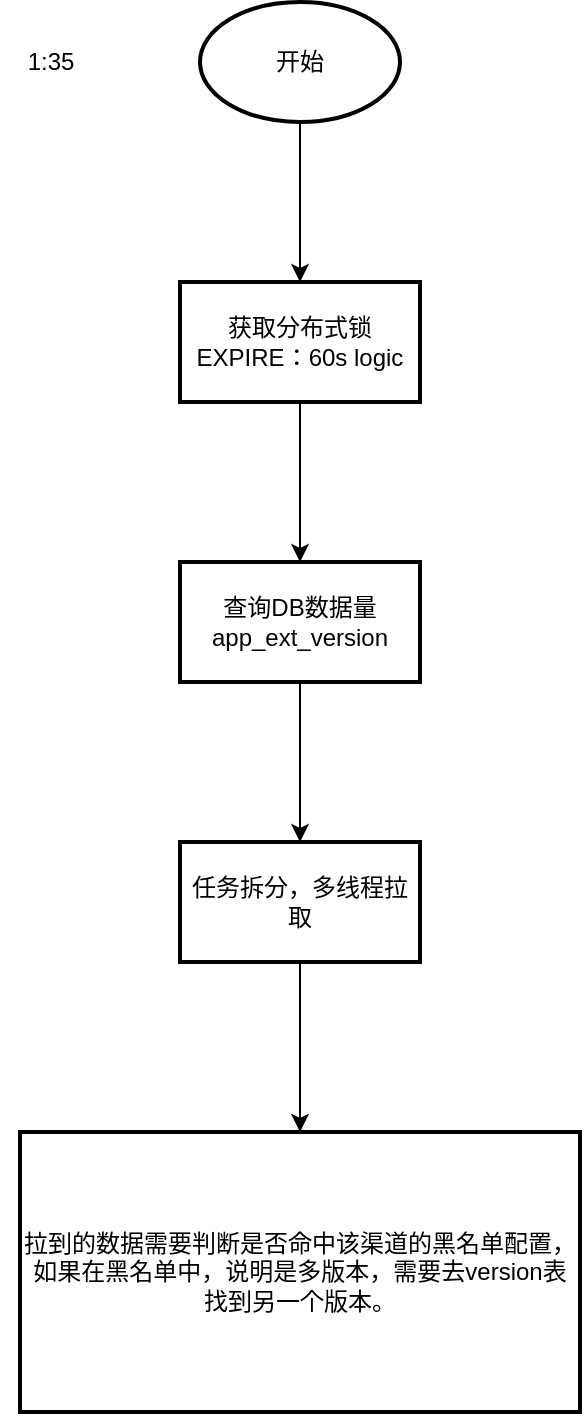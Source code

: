 <mxfile version="22.1.11" type="github">
  <diagram name="第 1 页" id="pFkgPFDs2E5yCrljTB45">
    <mxGraphModel dx="1050" dy="542" grid="1" gridSize="10" guides="1" tooltips="1" connect="1" arrows="1" fold="1" page="1" pageScale="1" pageWidth="827" pageHeight="1169" math="0" shadow="0">
      <root>
        <mxCell id="0" />
        <mxCell id="1" parent="0" />
        <mxCell id="l9A2zFB6rQt8aX-BpQNS-5" value="" style="edgeStyle=orthogonalEdgeStyle;rounded=0;orthogonalLoop=1;jettySize=auto;html=1;" edge="1" parent="1" source="l9A2zFB6rQt8aX-BpQNS-2" target="l9A2zFB6rQt8aX-BpQNS-4">
          <mxGeometry relative="1" as="geometry" />
        </mxCell>
        <mxCell id="l9A2zFB6rQt8aX-BpQNS-2" value="开始" style="strokeWidth=2;html=1;shape=mxgraph.flowchart.start_1;whiteSpace=wrap;" vertex="1" parent="1">
          <mxGeometry x="370" y="20" width="100" height="60" as="geometry" />
        </mxCell>
        <mxCell id="l9A2zFB6rQt8aX-BpQNS-3" value="1:35" style="text;html=1;align=center;verticalAlign=middle;resizable=0;points=[];autosize=1;strokeColor=none;fillColor=none;" vertex="1" parent="1">
          <mxGeometry x="270" y="35" width="50" height="30" as="geometry" />
        </mxCell>
        <mxCell id="l9A2zFB6rQt8aX-BpQNS-7" value="" style="edgeStyle=orthogonalEdgeStyle;rounded=0;orthogonalLoop=1;jettySize=auto;html=1;" edge="1" parent="1" source="l9A2zFB6rQt8aX-BpQNS-4" target="l9A2zFB6rQt8aX-BpQNS-6">
          <mxGeometry relative="1" as="geometry" />
        </mxCell>
        <mxCell id="l9A2zFB6rQt8aX-BpQNS-4" value="获取分布式锁&lt;br&gt;EXPIRE：60s logic" style="whiteSpace=wrap;html=1;strokeWidth=2;" vertex="1" parent="1">
          <mxGeometry x="360" y="160" width="120" height="60" as="geometry" />
        </mxCell>
        <mxCell id="l9A2zFB6rQt8aX-BpQNS-9" value="" style="edgeStyle=orthogonalEdgeStyle;rounded=0;orthogonalLoop=1;jettySize=auto;html=1;" edge="1" parent="1" source="l9A2zFB6rQt8aX-BpQNS-6" target="l9A2zFB6rQt8aX-BpQNS-8">
          <mxGeometry relative="1" as="geometry" />
        </mxCell>
        <mxCell id="l9A2zFB6rQt8aX-BpQNS-6" value="查询DB数据量&lt;br&gt;app_ext_version" style="whiteSpace=wrap;html=1;strokeWidth=2;" vertex="1" parent="1">
          <mxGeometry x="360" y="300" width="120" height="60" as="geometry" />
        </mxCell>
        <mxCell id="l9A2zFB6rQt8aX-BpQNS-11" value="" style="edgeStyle=orthogonalEdgeStyle;rounded=0;orthogonalLoop=1;jettySize=auto;html=1;" edge="1" parent="1" source="l9A2zFB6rQt8aX-BpQNS-8" target="l9A2zFB6rQt8aX-BpQNS-10">
          <mxGeometry relative="1" as="geometry" />
        </mxCell>
        <mxCell id="l9A2zFB6rQt8aX-BpQNS-8" value="任务拆分，多线程拉取" style="whiteSpace=wrap;html=1;strokeWidth=2;" vertex="1" parent="1">
          <mxGeometry x="360" y="440" width="120" height="60" as="geometry" />
        </mxCell>
        <mxCell id="l9A2zFB6rQt8aX-BpQNS-10" value="拉到的数据需要判断是否命中该渠道的黑名单配置，如果在黑名单中，说明是多版本，需要去version表找到另一个版本。" style="whiteSpace=wrap;html=1;strokeWidth=2;" vertex="1" parent="1">
          <mxGeometry x="280" y="585" width="280" height="140" as="geometry" />
        </mxCell>
      </root>
    </mxGraphModel>
  </diagram>
</mxfile>
